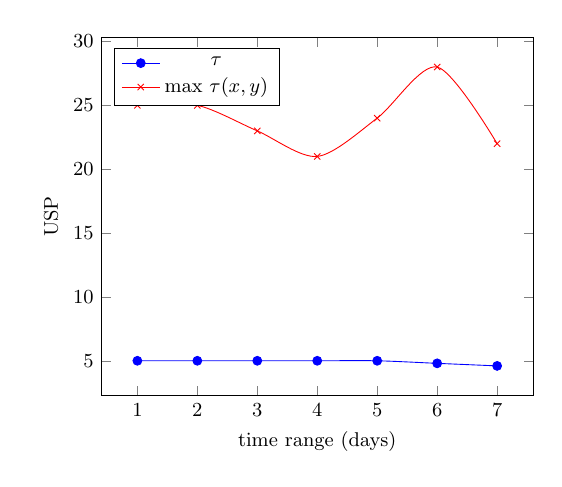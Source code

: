 \tikzstyle{textstyle}=[font=\fontsize{9}{9}\selectfont]
\begin{tikzpicture}[textstyle, scale=0.8]
    \begin{axis}[
        xlabel={time range (days)},
        ylabel={USP},
		legend pos=north west
        ]
        
    \addplot[smooth,mark=*,blue] plot coordinates {
        (1,5.0)
        (2,5.0)
        (3,5.0)
        (4,5.0)
        (5,5.0)
        (6,4.8)
        (7,4.6)
    };
    \addlegendentry{$\tau$}

    \addplot[smooth,color=red,mark=x] plot coordinates {
		(1,25)
        (2,25)
        (3,23)
        (4,21)
        (5,24)
        (6,28)
        (7,22)
    };
    \addlegendentry{max $\tau(x, y)$}
    
    \end{axis}
\end{tikzpicture}